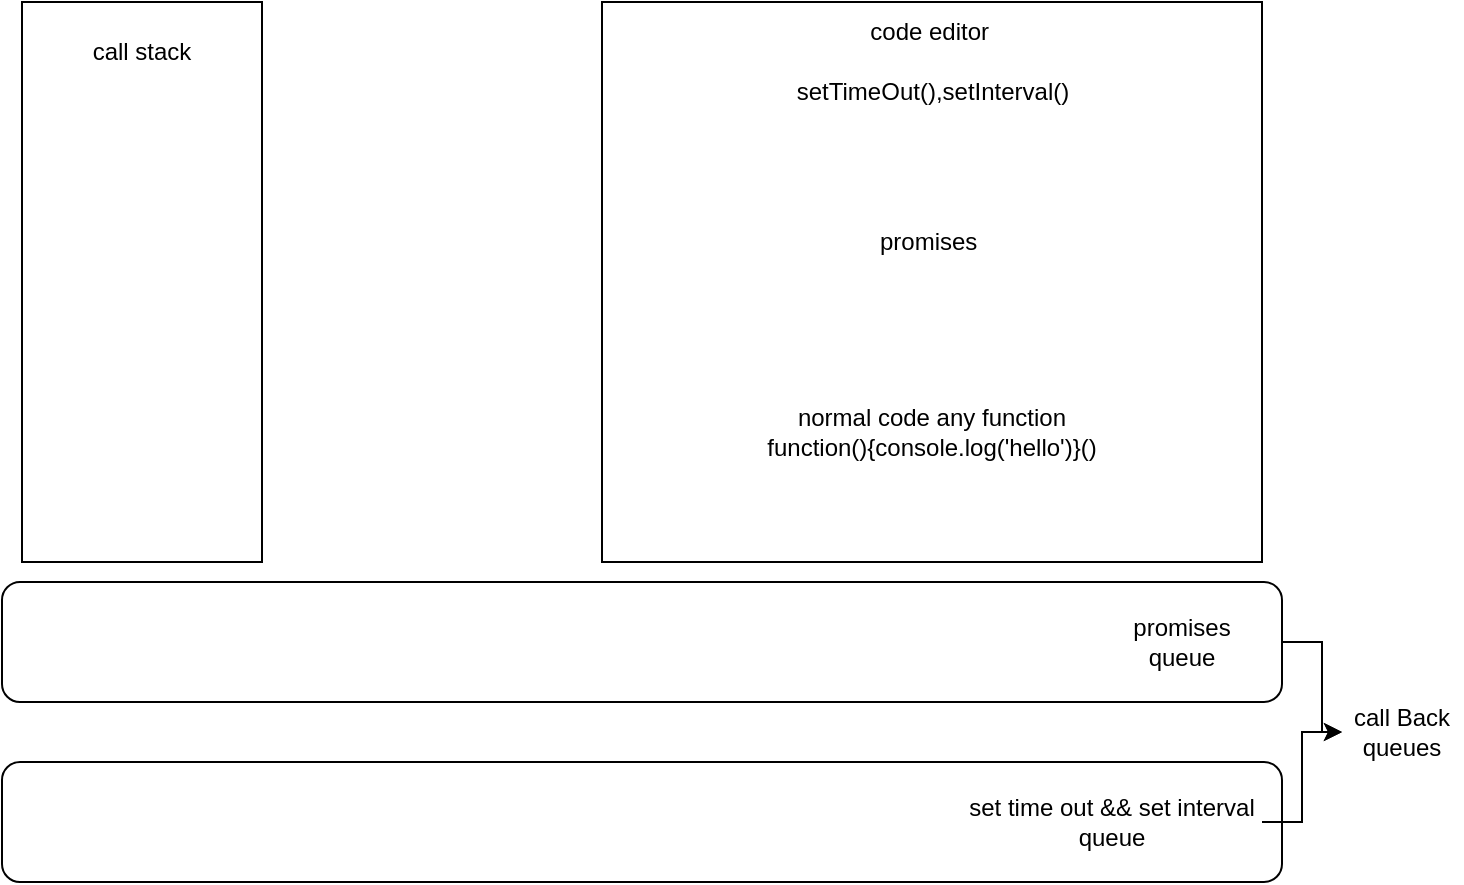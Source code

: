 <mxfile version="16.1.0" type="github">
  <diagram id="Xk7DdqwGz21JMi8Jqe_0" name="Page-1">
    <mxGraphModel dx="946" dy="526" grid="1" gridSize="10" guides="1" tooltips="1" connect="1" arrows="1" fold="1" page="1" pageScale="1" pageWidth="827" pageHeight="1169" math="0" shadow="0">
      <root>
        <mxCell id="0" />
        <mxCell id="1" parent="0" />
        <mxCell id="3JeaJtggGYgkC80GPTok-1" value="" style="rounded=0;whiteSpace=wrap;html=1;" parent="1" vertex="1">
          <mxGeometry x="310" y="30" width="330" height="280" as="geometry" />
        </mxCell>
        <mxCell id="py5BAItJTNhBM44P2KK3-6" style="edgeStyle=orthogonalEdgeStyle;rounded=0;orthogonalLoop=1;jettySize=auto;html=1;exitX=1;exitY=0.5;exitDx=0;exitDy=0;" parent="1" source="3JeaJtggGYgkC80GPTok-2" target="py5BAItJTNhBM44P2KK3-5" edge="1">
          <mxGeometry relative="1" as="geometry" />
        </mxCell>
        <mxCell id="3JeaJtggGYgkC80GPTok-2" value="" style="rounded=1;whiteSpace=wrap;html=1;" parent="1" vertex="1">
          <mxGeometry x="10" y="320" width="640" height="60" as="geometry" />
        </mxCell>
        <mxCell id="3JeaJtggGYgkC80GPTok-3" value="" style="rounded=1;whiteSpace=wrap;html=1;" parent="1" vertex="1">
          <mxGeometry x="10" y="410" width="640" height="60" as="geometry" />
        </mxCell>
        <mxCell id="3JeaJtggGYgkC80GPTok-4" value="" style="rounded=0;whiteSpace=wrap;html=1;" parent="1" vertex="1">
          <mxGeometry x="20" y="30" width="120" height="280" as="geometry" />
        </mxCell>
        <mxCell id="3JeaJtggGYgkC80GPTok-7" value="code editor&amp;nbsp;" style="text;html=1;strokeColor=none;fillColor=none;align=center;verticalAlign=middle;whiteSpace=wrap;rounded=0;" parent="1" vertex="1">
          <mxGeometry x="422.5" y="30" width="105" height="30" as="geometry" />
        </mxCell>
        <mxCell id="3JeaJtggGYgkC80GPTok-10" value="promises&amp;nbsp;" style="text;html=1;strokeColor=none;fillColor=none;align=center;verticalAlign=middle;whiteSpace=wrap;rounded=0;" parent="1" vertex="1">
          <mxGeometry x="402" y="120" width="146" height="60" as="geometry" />
        </mxCell>
        <mxCell id="3JeaJtggGYgkC80GPTok-11" value="setTimeOut(),setInterval()" style="text;html=1;strokeColor=none;fillColor=none;align=center;verticalAlign=middle;whiteSpace=wrap;rounded=0;" parent="1" vertex="1">
          <mxGeometry x="426.5" y="60" width="97" height="30" as="geometry" />
        </mxCell>
        <mxCell id="3JeaJtggGYgkC80GPTok-12" value="normal code any function&lt;br&gt;function(){console.log(&#39;hello&#39;)}()" style="text;html=1;strokeColor=none;fillColor=none;align=center;verticalAlign=middle;whiteSpace=wrap;rounded=0;" parent="1" vertex="1">
          <mxGeometry x="370" y="230" width="210" height="30" as="geometry" />
        </mxCell>
        <mxCell id="py5BAItJTNhBM44P2KK3-2" value="promises queue" style="text;html=1;strokeColor=none;fillColor=none;align=center;verticalAlign=middle;whiteSpace=wrap;rounded=0;" parent="1" vertex="1">
          <mxGeometry x="570" y="335" width="60" height="30" as="geometry" />
        </mxCell>
        <mxCell id="py5BAItJTNhBM44P2KK3-7" style="edgeStyle=orthogonalEdgeStyle;rounded=0;orthogonalLoop=1;jettySize=auto;html=1;entryX=0;entryY=0.5;entryDx=0;entryDy=0;" parent="1" source="py5BAItJTNhBM44P2KK3-3" target="py5BAItJTNhBM44P2KK3-5" edge="1">
          <mxGeometry relative="1" as="geometry" />
        </mxCell>
        <mxCell id="py5BAItJTNhBM44P2KK3-3" value="set time out &amp;amp;&amp;amp; set interval queue" style="text;html=1;strokeColor=none;fillColor=none;align=center;verticalAlign=middle;whiteSpace=wrap;rounded=0;" parent="1" vertex="1">
          <mxGeometry x="490" y="425" width="150" height="30" as="geometry" />
        </mxCell>
        <mxCell id="py5BAItJTNhBM44P2KK3-5" value="call Back queues" style="text;html=1;strokeColor=none;fillColor=none;align=center;verticalAlign=middle;whiteSpace=wrap;rounded=0;" parent="1" vertex="1">
          <mxGeometry x="680" y="380" width="60" height="30" as="geometry" />
        </mxCell>
        <mxCell id="py5BAItJTNhBM44P2KK3-8" value="call stack" style="text;html=1;strokeColor=none;fillColor=none;align=center;verticalAlign=middle;whiteSpace=wrap;rounded=0;" parent="1" vertex="1">
          <mxGeometry x="50" y="40" width="60" height="30" as="geometry" />
        </mxCell>
      </root>
    </mxGraphModel>
  </diagram>
</mxfile>
